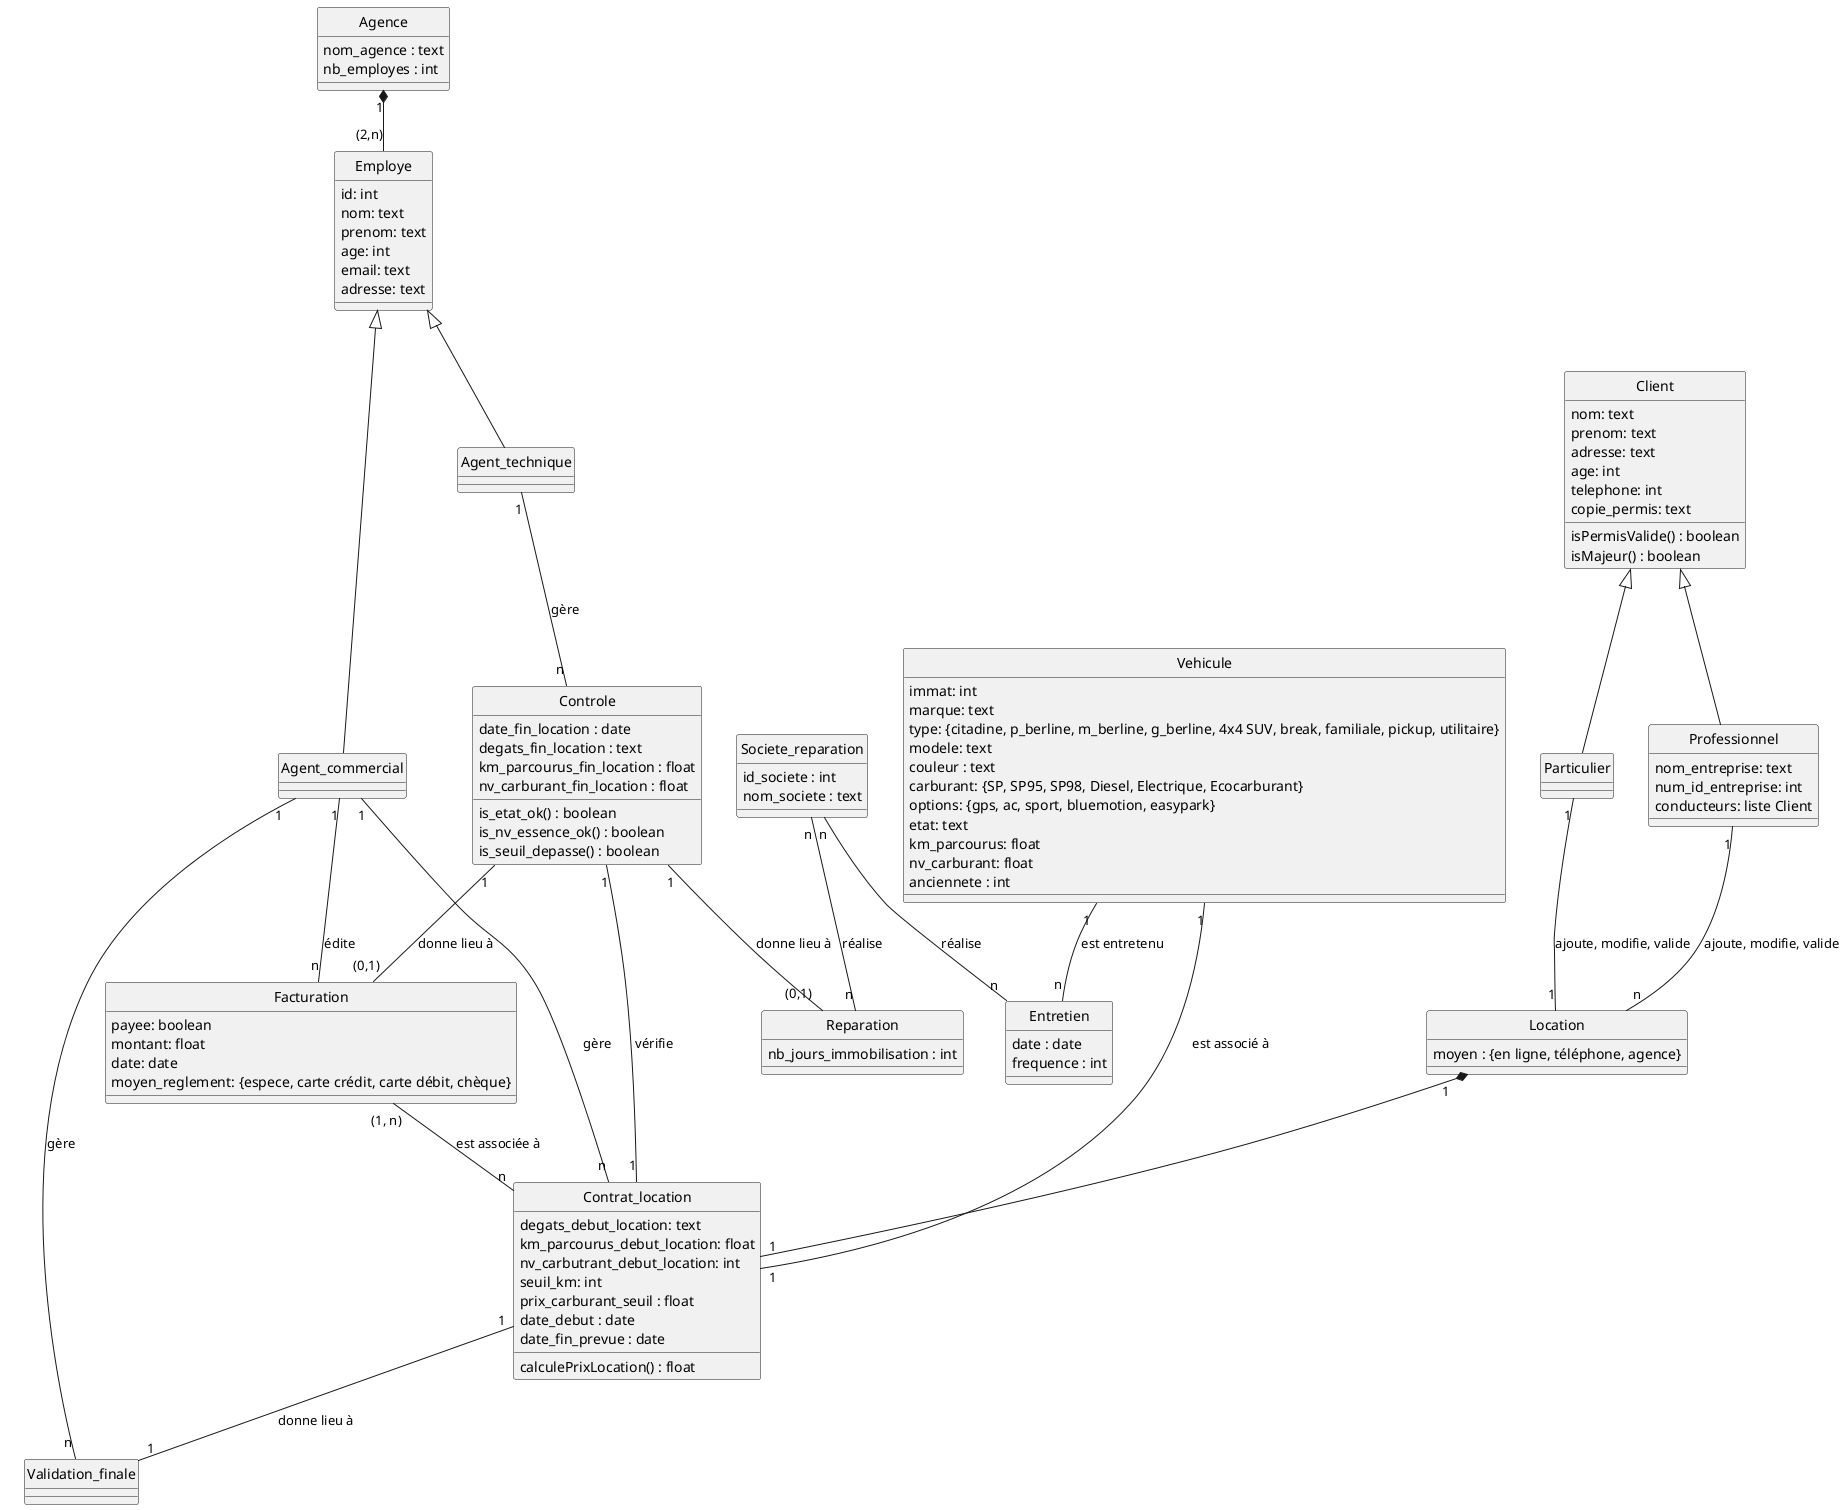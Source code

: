 @startuml
hide circle

class Vehicule{
  immat: int
  marque: text
  type: {citadine, p_berline, m_berline, g_berline, 4x4 SUV, break, familiale, pickup, utilitaire}
  modele: text
  couleur : text
  carburant: {SP, SP95, SP98, Diesel, Electrique, Ecocarburant}
  options: {gps, ac, sport, bluemotion, easypark}
  etat: text
  km_parcourus: float
  nv_carburant: float
  anciennete : int
}

class Agence{
  nom_agence : text
  nb_employes : int
}

class Employe{
  id: int
  nom: text
  prenom: text
  age: int
  email: text
  adresse: text
}

class Agent_commercial{}

class Agent_technique{}

class Societe_reparation{
  id_societe : int
  nom_societe : text
}

class Client{
  nom: text
  prenom: text
  adresse: text
  age: int
  telephone: int
  copie_permis: text
  isPermisValide() : boolean
  isMajeur() : boolean 
}

class Particulier{}

class Professionnel{
  nom_entreprise: text
  num_id_entreprise: int
  conducteurs: liste Client
}

class Location{
  moyen : {en ligne, téléphone, agence}
}

class Contrat_location{
  degats_debut_location: text
  km_parcourus_debut_location: float
  nv_carbutrant_debut_location: int
  seuil_km: int
  prix_carburant_seuil : float
  date_debut : date
  date_fin_prevue : date
  calculePrixLocation() : float
}

class Facturation{
  payee: boolean
  montant: float
  date: date
  moyen_reglement: {espece, carte crédit, carte débit, chèque}
}

class Validation_finale{}

class Entretien{
  date : date
  frequence : int
}

class Controle{
  date_fin_location : date
  degats_fin_location : text
  km_parcourus_fin_location : float
  nv_carburant_fin_location : float
  is_etat_ok() : boolean 
  is_nv_essence_ok() : boolean
  is_seuil_depasse() : boolean
}

class Reparation{
  nb_jours_immobilisation : int
}

Location "1" *-- "1" Contrat_location
Agence "1" *-- "(2,n)" Employe


Employe <|-- Agent_technique
Employe <|-- Agent_commercial

Client <|-- Particulier
Client <|-- Professionnel

Particulier "1" -- "1" Location : ajoute, modifie, valide
Professionnel "1" -- "n" Location : ajoute, modifie, valide

Agent_commercial "1" -- "n" Contrat_location : gère 
Agent_commercial "1" -- "n" Facturation : édite
Agent_commercial "1" -- "n" Validation_finale : gère

Agent_technique "1" -- "n" Controle : gère

Contrat_location "1" -- "1" Validation_finale : donne lieu à

Vehicule "1" -- "1" Contrat_location : est associé à  
Vehicule "1" -- "n" Entretien : est entretenu

Facturation "(1, n)" -- "n" Contrat_location : est associée à

Controle "1" -- "1" Contrat_location : vérifie
Controle "1" -- "(0,1)" Reparation : donne lieu à 
Controle "1" -- "(0,1)" Facturation : donne lieu à 

Societe_reparation "n" -- "n" Entretien : réalise
Societe_reparation "n" -- "n" Reparation : réalise

@enduml